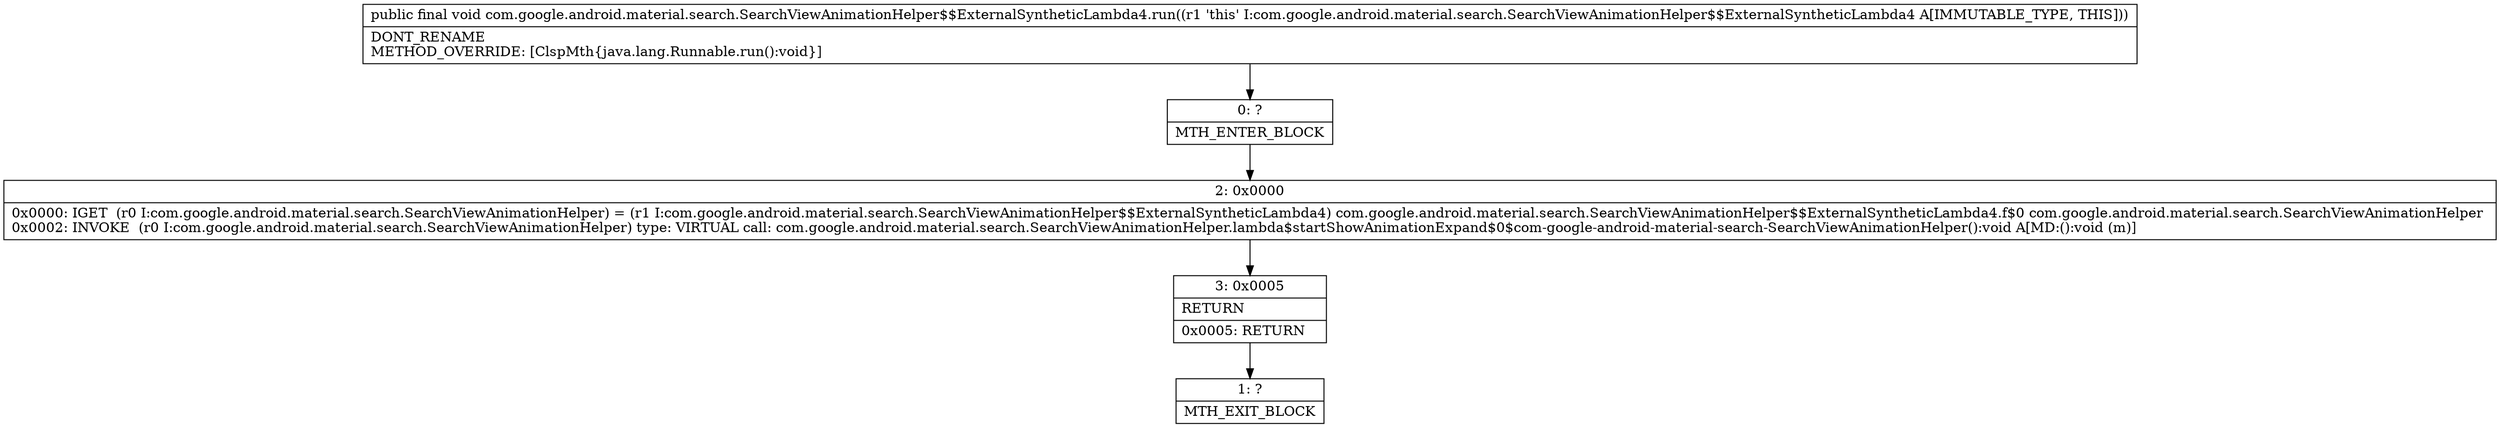 digraph "CFG forcom.google.android.material.search.SearchViewAnimationHelper$$ExternalSyntheticLambda4.run()V" {
Node_0 [shape=record,label="{0\:\ ?|MTH_ENTER_BLOCK\l}"];
Node_2 [shape=record,label="{2\:\ 0x0000|0x0000: IGET  (r0 I:com.google.android.material.search.SearchViewAnimationHelper) = (r1 I:com.google.android.material.search.SearchViewAnimationHelper$$ExternalSyntheticLambda4) com.google.android.material.search.SearchViewAnimationHelper$$ExternalSyntheticLambda4.f$0 com.google.android.material.search.SearchViewAnimationHelper \l0x0002: INVOKE  (r0 I:com.google.android.material.search.SearchViewAnimationHelper) type: VIRTUAL call: com.google.android.material.search.SearchViewAnimationHelper.lambda$startShowAnimationExpand$0$com\-google\-android\-material\-search\-SearchViewAnimationHelper():void A[MD:():void (m)]\l}"];
Node_3 [shape=record,label="{3\:\ 0x0005|RETURN\l|0x0005: RETURN   \l}"];
Node_1 [shape=record,label="{1\:\ ?|MTH_EXIT_BLOCK\l}"];
MethodNode[shape=record,label="{public final void com.google.android.material.search.SearchViewAnimationHelper$$ExternalSyntheticLambda4.run((r1 'this' I:com.google.android.material.search.SearchViewAnimationHelper$$ExternalSyntheticLambda4 A[IMMUTABLE_TYPE, THIS]))  | DONT_RENAME\lMETHOD_OVERRIDE: [ClspMth\{java.lang.Runnable.run():void\}]\l}"];
MethodNode -> Node_0;Node_0 -> Node_2;
Node_2 -> Node_3;
Node_3 -> Node_1;
}

